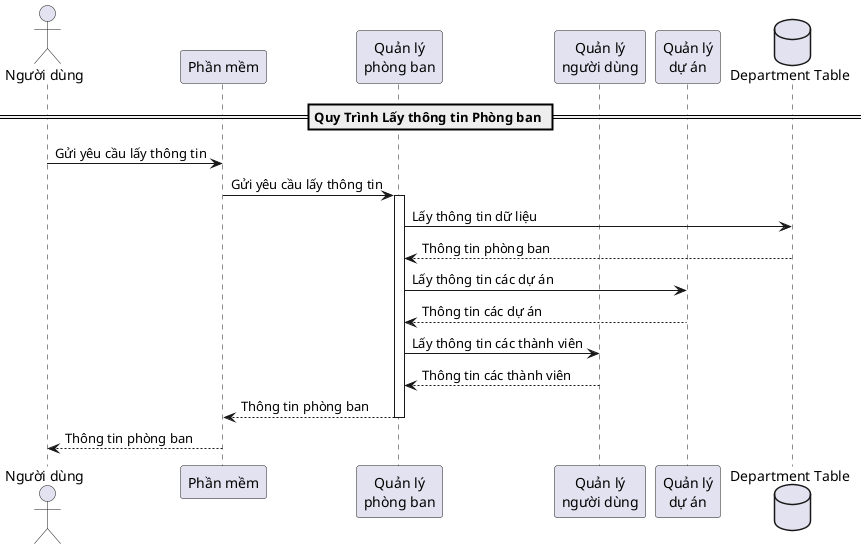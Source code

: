 @startuml
actor "Người dùng" as nd
participant "Phần mềm" as pm
participant "Quản lý\nphòng ban" as qlpb
participant "Quản lý\nngười dùng" as qlnd
participant "Quản lý\ndự án" as qlda
database "Department Table" as dbd

== Quy Trình Lấy thông tin Phòng ban ==
nd -> pm : Gửi yêu cầu lấy thông tin
pm -> qlpb : Gửi yêu cầu lấy thông tin
activate qlpb
qlpb -> dbd : Lấy thông tin dữ liệu
dbd --> qlpb : Thông tin phòng ban
qlpb -> qlda : Lấy thông tin các dự án
qlda --> qlpb : Thông tin các dự án
qlpb -> qlnd : Lấy thông tin các thành viên
qlnd --> qlpb : Thông tin các thành viên
qlpb --> pm : Thông tin phòng ban
deactivate qlpb
pm --> nd : Thông tin phòng ban
@enduml